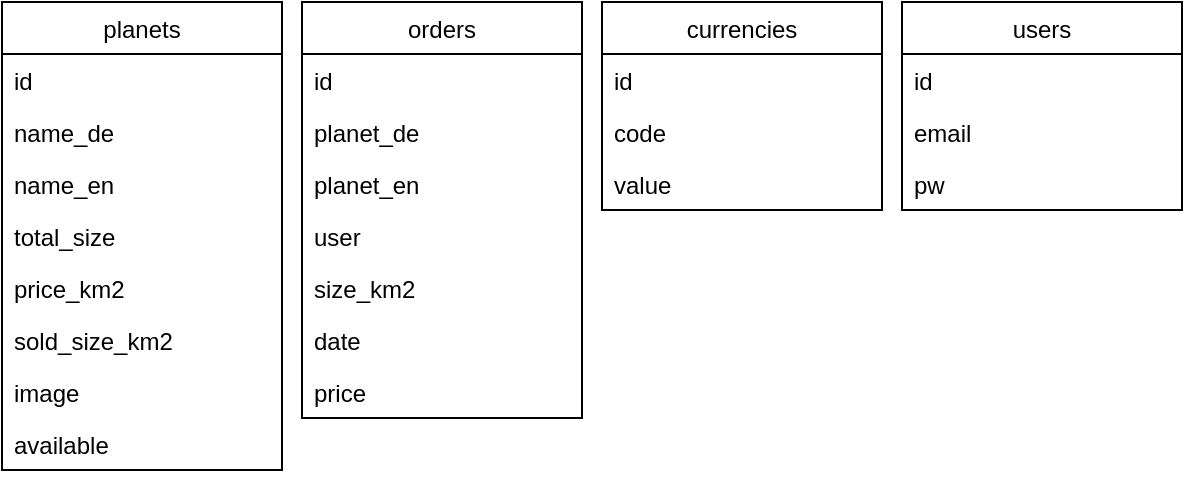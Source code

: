 <mxfile version="10.6.0" type="device"><diagram id="bTjdKy0Kk4wa1WnAhthb" name="Page-1"><mxGraphModel dx="1010" dy="582" grid="1" gridSize="10" guides="1" tooltips="1" connect="1" arrows="1" fold="1" page="1" pageScale="1" pageWidth="827" pageHeight="1169" math="0" shadow="0"><root><mxCell id="0"/><mxCell id="1" parent="0"/><mxCell id="ZlNmdhkWs1rPXbbj4kCx-3" value="planets" style="swimlane;fontStyle=0;childLayout=stackLayout;horizontal=1;startSize=26;fillColor=none;horizontalStack=0;resizeParent=1;resizeParentMax=0;resizeLast=0;collapsible=1;marginBottom=0;" parent="1" vertex="1"><mxGeometry x="20" y="20" width="140" height="234" as="geometry"/></mxCell><mxCell id="ZlNmdhkWs1rPXbbj4kCx-15" value="id" style="text;strokeColor=none;fillColor=none;align=left;verticalAlign=top;spacingLeft=4;spacingRight=4;overflow=hidden;rotatable=0;points=[[0,0.5],[1,0.5]];portConstraint=eastwest;" parent="ZlNmdhkWs1rPXbbj4kCx-3" vertex="1"><mxGeometry y="26" width="140" height="26" as="geometry"/></mxCell><mxCell id="ZlNmdhkWs1rPXbbj4kCx-6" value="name_de&#10;" style="text;strokeColor=none;fillColor=none;align=left;verticalAlign=top;spacingLeft=4;spacingRight=4;overflow=hidden;rotatable=0;points=[[0,0.5],[1,0.5]];portConstraint=eastwest;" parent="ZlNmdhkWs1rPXbbj4kCx-3" vertex="1"><mxGeometry y="52" width="140" height="26" as="geometry"/></mxCell><mxCell id="atO8Kk7jC8xvsodJvHfb-1" value="name_en&#10;" style="text;strokeColor=none;fillColor=none;align=left;verticalAlign=top;spacingLeft=4;spacingRight=4;overflow=hidden;rotatable=0;points=[[0,0.5],[1,0.5]];portConstraint=eastwest;" vertex="1" parent="ZlNmdhkWs1rPXbbj4kCx-3"><mxGeometry y="78" width="140" height="26" as="geometry"/></mxCell><mxCell id="ZlNmdhkWs1rPXbbj4kCx-5" value="total_size" style="text;strokeColor=none;fillColor=none;align=left;verticalAlign=top;spacingLeft=4;spacingRight=4;overflow=hidden;rotatable=0;points=[[0,0.5],[1,0.5]];portConstraint=eastwest;" parent="ZlNmdhkWs1rPXbbj4kCx-3" vertex="1"><mxGeometry y="104" width="140" height="26" as="geometry"/></mxCell><mxCell id="ZlNmdhkWs1rPXbbj4kCx-7" value="price_km2&#10;" style="text;strokeColor=none;fillColor=none;align=left;verticalAlign=top;spacingLeft=4;spacingRight=4;overflow=hidden;rotatable=0;points=[[0,0.5],[1,0.5]];portConstraint=eastwest;" parent="ZlNmdhkWs1rPXbbj4kCx-3" vertex="1"><mxGeometry y="130" width="140" height="26" as="geometry"/></mxCell><mxCell id="ZlNmdhkWs1rPXbbj4kCx-8" value="sold_size_km2" style="text;strokeColor=none;fillColor=none;align=left;verticalAlign=top;spacingLeft=4;spacingRight=4;overflow=hidden;rotatable=0;points=[[0,0.5],[1,0.5]];portConstraint=eastwest;" parent="ZlNmdhkWs1rPXbbj4kCx-3" vertex="1"><mxGeometry y="156" width="140" height="26" as="geometry"/></mxCell><mxCell id="ZlNmdhkWs1rPXbbj4kCx-9" value="image" style="text;strokeColor=none;fillColor=none;align=left;verticalAlign=top;spacingLeft=4;spacingRight=4;overflow=hidden;rotatable=0;points=[[0,0.5],[1,0.5]];portConstraint=eastwest;" parent="ZlNmdhkWs1rPXbbj4kCx-3" vertex="1"><mxGeometry y="182" width="140" height="26" as="geometry"/></mxCell><mxCell id="ZlNmdhkWs1rPXbbj4kCx-10" value="available&#10;" style="text;strokeColor=none;fillColor=none;align=left;verticalAlign=top;spacingLeft=4;spacingRight=4;overflow=hidden;rotatable=0;points=[[0,0.5],[1,0.5]];portConstraint=eastwest;" parent="ZlNmdhkWs1rPXbbj4kCx-3" vertex="1"><mxGeometry y="208" width="140" height="26" as="geometry"/></mxCell><mxCell id="ZlNmdhkWs1rPXbbj4kCx-11" value="orders" style="swimlane;fontStyle=0;childLayout=stackLayout;horizontal=1;startSize=26;fillColor=none;horizontalStack=0;resizeParent=1;resizeParentMax=0;resizeLast=0;collapsible=1;marginBottom=0;" parent="1" vertex="1"><mxGeometry x="170" y="20" width="140" height="208" as="geometry"/></mxCell><mxCell id="ZlNmdhkWs1rPXbbj4kCx-12" value="id" style="text;strokeColor=none;fillColor=none;align=left;verticalAlign=top;spacingLeft=4;spacingRight=4;overflow=hidden;rotatable=0;points=[[0,0.5],[1,0.5]];portConstraint=eastwest;" parent="ZlNmdhkWs1rPXbbj4kCx-11" vertex="1"><mxGeometry y="26" width="140" height="26" as="geometry"/></mxCell><mxCell id="ZlNmdhkWs1rPXbbj4kCx-13" value="planet_de" style="text;strokeColor=none;fillColor=none;align=left;verticalAlign=top;spacingLeft=4;spacingRight=4;overflow=hidden;rotatable=0;points=[[0,0.5],[1,0.5]];portConstraint=eastwest;" parent="ZlNmdhkWs1rPXbbj4kCx-11" vertex="1"><mxGeometry y="52" width="140" height="26" as="geometry"/></mxCell><mxCell id="atO8Kk7jC8xvsodJvHfb-2" value="planet_en&#10;" style="text;strokeColor=none;fillColor=none;align=left;verticalAlign=top;spacingLeft=4;spacingRight=4;overflow=hidden;rotatable=0;points=[[0,0.5],[1,0.5]];portConstraint=eastwest;" vertex="1" parent="ZlNmdhkWs1rPXbbj4kCx-11"><mxGeometry y="78" width="140" height="26" as="geometry"/></mxCell><mxCell id="ZlNmdhkWs1rPXbbj4kCx-14" value="user" style="text;strokeColor=none;fillColor=none;align=left;verticalAlign=top;spacingLeft=4;spacingRight=4;overflow=hidden;rotatable=0;points=[[0,0.5],[1,0.5]];portConstraint=eastwest;" parent="ZlNmdhkWs1rPXbbj4kCx-11" vertex="1"><mxGeometry y="104" width="140" height="26" as="geometry"/></mxCell><mxCell id="ZlNmdhkWs1rPXbbj4kCx-16" value="size_km2" style="text;strokeColor=none;fillColor=none;align=left;verticalAlign=top;spacingLeft=4;spacingRight=4;overflow=hidden;rotatable=0;points=[[0,0.5],[1,0.5]];portConstraint=eastwest;" parent="ZlNmdhkWs1rPXbbj4kCx-11" vertex="1"><mxGeometry y="130" width="140" height="26" as="geometry"/></mxCell><mxCell id="ZlNmdhkWs1rPXbbj4kCx-17" value="date" style="text;strokeColor=none;fillColor=none;align=left;verticalAlign=top;spacingLeft=4;spacingRight=4;overflow=hidden;rotatable=0;points=[[0,0.5],[1,0.5]];portConstraint=eastwest;" parent="ZlNmdhkWs1rPXbbj4kCx-11" vertex="1"><mxGeometry y="156" width="140" height="26" as="geometry"/></mxCell><mxCell id="ZlNmdhkWs1rPXbbj4kCx-18" value="price" style="text;strokeColor=none;fillColor=none;align=left;verticalAlign=top;spacingLeft=4;spacingRight=4;overflow=hidden;rotatable=0;points=[[0,0.5],[1,0.5]];portConstraint=eastwest;" parent="ZlNmdhkWs1rPXbbj4kCx-11" vertex="1"><mxGeometry y="182" width="140" height="26" as="geometry"/></mxCell><mxCell id="ZlNmdhkWs1rPXbbj4kCx-19" value="users" style="swimlane;fontStyle=0;childLayout=stackLayout;horizontal=1;startSize=26;fillColor=none;horizontalStack=0;resizeParent=1;resizeParentMax=0;resizeLast=0;collapsible=1;marginBottom=0;" parent="1" vertex="1"><mxGeometry x="470" y="20" width="140" height="104" as="geometry"/></mxCell><mxCell id="ZlNmdhkWs1rPXbbj4kCx-23" value="id" style="text;strokeColor=none;fillColor=none;align=left;verticalAlign=top;spacingLeft=4;spacingRight=4;overflow=hidden;rotatable=0;points=[[0,0.5],[1,0.5]];portConstraint=eastwest;" parent="ZlNmdhkWs1rPXbbj4kCx-19" vertex="1"><mxGeometry y="26" width="140" height="26" as="geometry"/></mxCell><mxCell id="ZlNmdhkWs1rPXbbj4kCx-20" value="email" style="text;strokeColor=none;fillColor=none;align=left;verticalAlign=top;spacingLeft=4;spacingRight=4;overflow=hidden;rotatable=0;points=[[0,0.5],[1,0.5]];portConstraint=eastwest;" parent="ZlNmdhkWs1rPXbbj4kCx-19" vertex="1"><mxGeometry y="52" width="140" height="26" as="geometry"/></mxCell><mxCell id="ZlNmdhkWs1rPXbbj4kCx-21" value="pw" style="text;strokeColor=none;fillColor=none;align=left;verticalAlign=top;spacingLeft=4;spacingRight=4;overflow=hidden;rotatable=0;points=[[0,0.5],[1,0.5]];portConstraint=eastwest;" parent="ZlNmdhkWs1rPXbbj4kCx-19" vertex="1"><mxGeometry y="78" width="140" height="26" as="geometry"/></mxCell><mxCell id="ZlNmdhkWs1rPXbbj4kCx-24" value="currencies" style="swimlane;fontStyle=0;childLayout=stackLayout;horizontal=1;startSize=26;fillColor=none;horizontalStack=0;resizeParent=1;resizeParentMax=0;resizeLast=0;collapsible=1;marginBottom=0;" parent="1" vertex="1"><mxGeometry x="320" y="20" width="140" height="104" as="geometry"/></mxCell><mxCell id="ZlNmdhkWs1rPXbbj4kCx-27" value="id" style="text;strokeColor=none;fillColor=none;align=left;verticalAlign=top;spacingLeft=4;spacingRight=4;overflow=hidden;rotatable=0;points=[[0,0.5],[1,0.5]];portConstraint=eastwest;" parent="ZlNmdhkWs1rPXbbj4kCx-24" vertex="1"><mxGeometry y="26" width="140" height="26" as="geometry"/></mxCell><mxCell id="ZlNmdhkWs1rPXbbj4kCx-25" value="code" style="text;strokeColor=none;fillColor=none;align=left;verticalAlign=top;spacingLeft=4;spacingRight=4;overflow=hidden;rotatable=0;points=[[0,0.5],[1,0.5]];portConstraint=eastwest;" parent="ZlNmdhkWs1rPXbbj4kCx-24" vertex="1"><mxGeometry y="52" width="140" height="26" as="geometry"/></mxCell><mxCell id="ZlNmdhkWs1rPXbbj4kCx-26" value="value" style="text;strokeColor=none;fillColor=none;align=left;verticalAlign=top;spacingLeft=4;spacingRight=4;overflow=hidden;rotatable=0;points=[[0,0.5],[1,0.5]];portConstraint=eastwest;" parent="ZlNmdhkWs1rPXbbj4kCx-24" vertex="1"><mxGeometry y="78" width="140" height="26" as="geometry"/></mxCell></root></mxGraphModel></diagram></mxfile>